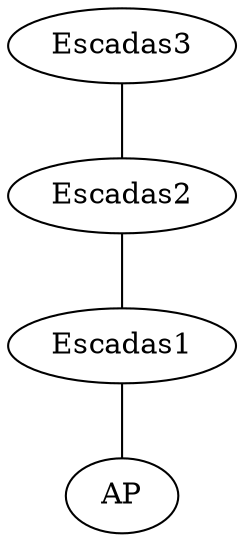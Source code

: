 graph PathGraph {
    "Escadas3" -- "Escadas2";
    "Escadas2" -- "Escadas1";
    "Escadas1" -- "AP";
}
